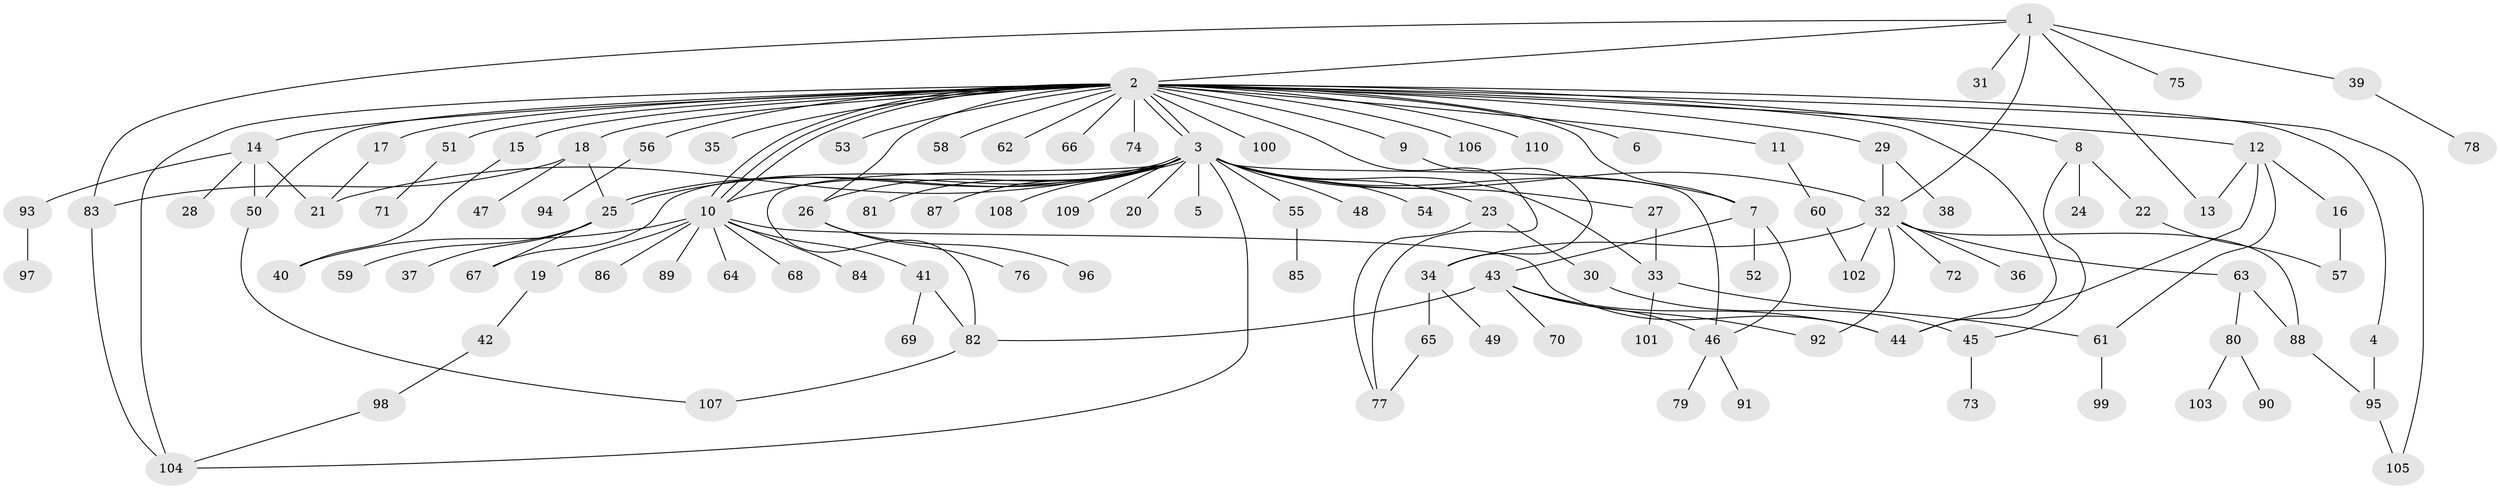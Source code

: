 // coarse degree distribution, {6: 0.03636363636363636, 32: 0.01818181818181818, 17: 0.01818181818181818, 2: 0.2727272727272727, 1: 0.45454545454545453, 4: 0.07272727272727272, 10: 0.01818181818181818, 5: 0.01818181818181818, 3: 0.07272727272727272, 7: 0.01818181818181818}
// Generated by graph-tools (version 1.1) at 2025/18/03/04/25 18:18:22]
// undirected, 110 vertices, 149 edges
graph export_dot {
graph [start="1"]
  node [color=gray90,style=filled];
  1;
  2;
  3;
  4;
  5;
  6;
  7;
  8;
  9;
  10;
  11;
  12;
  13;
  14;
  15;
  16;
  17;
  18;
  19;
  20;
  21;
  22;
  23;
  24;
  25;
  26;
  27;
  28;
  29;
  30;
  31;
  32;
  33;
  34;
  35;
  36;
  37;
  38;
  39;
  40;
  41;
  42;
  43;
  44;
  45;
  46;
  47;
  48;
  49;
  50;
  51;
  52;
  53;
  54;
  55;
  56;
  57;
  58;
  59;
  60;
  61;
  62;
  63;
  64;
  65;
  66;
  67;
  68;
  69;
  70;
  71;
  72;
  73;
  74;
  75;
  76;
  77;
  78;
  79;
  80;
  81;
  82;
  83;
  84;
  85;
  86;
  87;
  88;
  89;
  90;
  91;
  92;
  93;
  94;
  95;
  96;
  97;
  98;
  99;
  100;
  101;
  102;
  103;
  104;
  105;
  106;
  107;
  108;
  109;
  110;
  1 -- 2;
  1 -- 13;
  1 -- 31;
  1 -- 32;
  1 -- 39;
  1 -- 75;
  1 -- 83;
  2 -- 3;
  2 -- 3;
  2 -- 4;
  2 -- 6;
  2 -- 7;
  2 -- 8;
  2 -- 9;
  2 -- 10;
  2 -- 10;
  2 -- 10;
  2 -- 11;
  2 -- 12;
  2 -- 14;
  2 -- 15;
  2 -- 17;
  2 -- 18;
  2 -- 26;
  2 -- 29;
  2 -- 35;
  2 -- 44;
  2 -- 50;
  2 -- 51;
  2 -- 53;
  2 -- 56;
  2 -- 58;
  2 -- 62;
  2 -- 66;
  2 -- 74;
  2 -- 77;
  2 -- 100;
  2 -- 104;
  2 -- 105;
  2 -- 106;
  2 -- 110;
  3 -- 5;
  3 -- 7;
  3 -- 10;
  3 -- 20;
  3 -- 21;
  3 -- 23;
  3 -- 25;
  3 -- 25;
  3 -- 26;
  3 -- 27;
  3 -- 32;
  3 -- 33;
  3 -- 46;
  3 -- 48;
  3 -- 54;
  3 -- 55;
  3 -- 67;
  3 -- 81;
  3 -- 82;
  3 -- 87;
  3 -- 104;
  3 -- 108;
  3 -- 109;
  4 -- 95;
  7 -- 43;
  7 -- 46;
  7 -- 52;
  8 -- 22;
  8 -- 24;
  8 -- 45;
  9 -- 34;
  10 -- 19;
  10 -- 40;
  10 -- 41;
  10 -- 44;
  10 -- 64;
  10 -- 68;
  10 -- 84;
  10 -- 86;
  10 -- 89;
  11 -- 60;
  12 -- 13;
  12 -- 16;
  12 -- 44;
  12 -- 61;
  14 -- 21;
  14 -- 28;
  14 -- 50;
  14 -- 93;
  15 -- 40;
  16 -- 57;
  17 -- 21;
  18 -- 25;
  18 -- 47;
  18 -- 83;
  19 -- 42;
  22 -- 57;
  23 -- 30;
  23 -- 77;
  25 -- 37;
  25 -- 59;
  25 -- 67;
  26 -- 76;
  26 -- 96;
  27 -- 33;
  29 -- 32;
  29 -- 38;
  30 -- 45;
  32 -- 34;
  32 -- 36;
  32 -- 63;
  32 -- 72;
  32 -- 88;
  32 -- 92;
  32 -- 102;
  33 -- 61;
  33 -- 101;
  34 -- 49;
  34 -- 65;
  39 -- 78;
  41 -- 69;
  41 -- 82;
  42 -- 98;
  43 -- 44;
  43 -- 46;
  43 -- 70;
  43 -- 82;
  43 -- 92;
  45 -- 73;
  46 -- 79;
  46 -- 91;
  50 -- 107;
  51 -- 71;
  55 -- 85;
  56 -- 94;
  60 -- 102;
  61 -- 99;
  63 -- 80;
  63 -- 88;
  65 -- 77;
  80 -- 90;
  80 -- 103;
  82 -- 107;
  83 -- 104;
  88 -- 95;
  93 -- 97;
  95 -- 105;
  98 -- 104;
}
